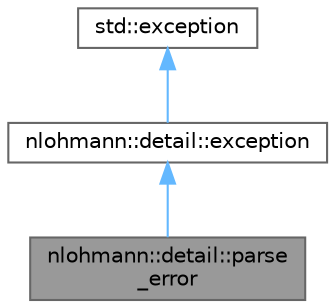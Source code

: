 digraph "nlohmann::detail::parse_error"
{
 // LATEX_PDF_SIZE
  bgcolor="transparent";
  edge [fontname=Helvetica,fontsize=10,labelfontname=Helvetica,labelfontsize=10];
  node [fontname=Helvetica,fontsize=10,shape=box,height=0.2,width=0.4];
  Node1 [label="nlohmann::detail::parse\l_error",height=0.2,width=0.4,color="gray40", fillcolor="grey60", style="filled", fontcolor="black",tooltip="exception indicating a parse error"];
  Node2 -> Node1 [dir="back",color="steelblue1",style="solid"];
  Node2 [label="nlohmann::detail::exception",height=0.2,width=0.4,color="gray40", fillcolor="white", style="filled",URL="$a01559.html",tooltip="general exception of the basic_json class"];
  Node3 -> Node2 [dir="back",color="steelblue1",style="solid"];
  Node3 [label="std::exception",height=0.2,width=0.4,color="gray40", fillcolor="white", style="filled",tooltip=" "];
}
